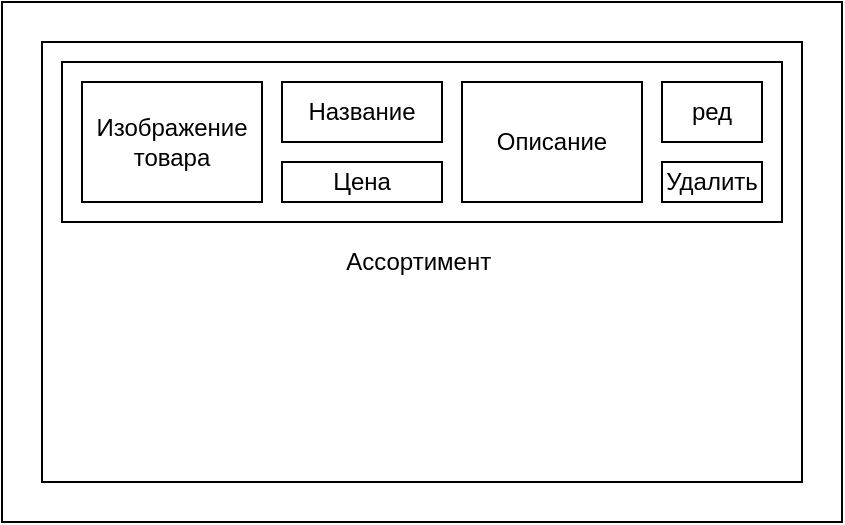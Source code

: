 <mxfile version="24.7.17">
  <diagram name="Страница — 1" id="VLU_vV9USnLCU24Wx7LO">
    <mxGraphModel dx="1276" dy="614" grid="1" gridSize="10" guides="1" tooltips="1" connect="1" arrows="1" fold="1" page="1" pageScale="1" pageWidth="827" pageHeight="1169" math="0" shadow="0">
      <root>
        <mxCell id="0" />
        <mxCell id="1" parent="0" />
        <mxCell id="gRfzpazEry9Y2G7q8JUG-1" value="" style="rounded=0;whiteSpace=wrap;html=1;" vertex="1" parent="1">
          <mxGeometry x="20" y="20" width="420" height="260" as="geometry" />
        </mxCell>
        <mxCell id="gRfzpazEry9Y2G7q8JUG-2" value="Ассортимент&amp;nbsp;" style="rounded=0;whiteSpace=wrap;html=1;" vertex="1" parent="1">
          <mxGeometry x="40" y="40" width="380" height="220" as="geometry" />
        </mxCell>
        <mxCell id="gRfzpazEry9Y2G7q8JUG-3" value="" style="rounded=0;whiteSpace=wrap;html=1;" vertex="1" parent="1">
          <mxGeometry x="50" y="50" width="360" height="80" as="geometry" />
        </mxCell>
        <mxCell id="gRfzpazEry9Y2G7q8JUG-4" value="Изображение&lt;div&gt;товара&lt;/div&gt;" style="rounded=0;whiteSpace=wrap;html=1;" vertex="1" parent="1">
          <mxGeometry x="60" y="60" width="90" height="60" as="geometry" />
        </mxCell>
        <mxCell id="gRfzpazEry9Y2G7q8JUG-8" value="Название" style="rounded=0;whiteSpace=wrap;html=1;" vertex="1" parent="1">
          <mxGeometry x="160" y="60" width="80" height="30" as="geometry" />
        </mxCell>
        <mxCell id="gRfzpazEry9Y2G7q8JUG-9" value="Цена" style="rounded=0;whiteSpace=wrap;html=1;" vertex="1" parent="1">
          <mxGeometry x="160" y="100" width="80" height="20" as="geometry" />
        </mxCell>
        <mxCell id="gRfzpazEry9Y2G7q8JUG-10" value="Описание" style="rounded=0;whiteSpace=wrap;html=1;" vertex="1" parent="1">
          <mxGeometry x="250" y="60" width="90" height="60" as="geometry" />
        </mxCell>
        <mxCell id="gRfzpazEry9Y2G7q8JUG-11" value="ред" style="rounded=0;whiteSpace=wrap;html=1;" vertex="1" parent="1">
          <mxGeometry x="350" y="60" width="50" height="30" as="geometry" />
        </mxCell>
        <mxCell id="gRfzpazEry9Y2G7q8JUG-12" value="Удалить" style="rounded=0;whiteSpace=wrap;html=1;" vertex="1" parent="1">
          <mxGeometry x="350" y="100" width="50" height="20" as="geometry" />
        </mxCell>
      </root>
    </mxGraphModel>
  </diagram>
</mxfile>
